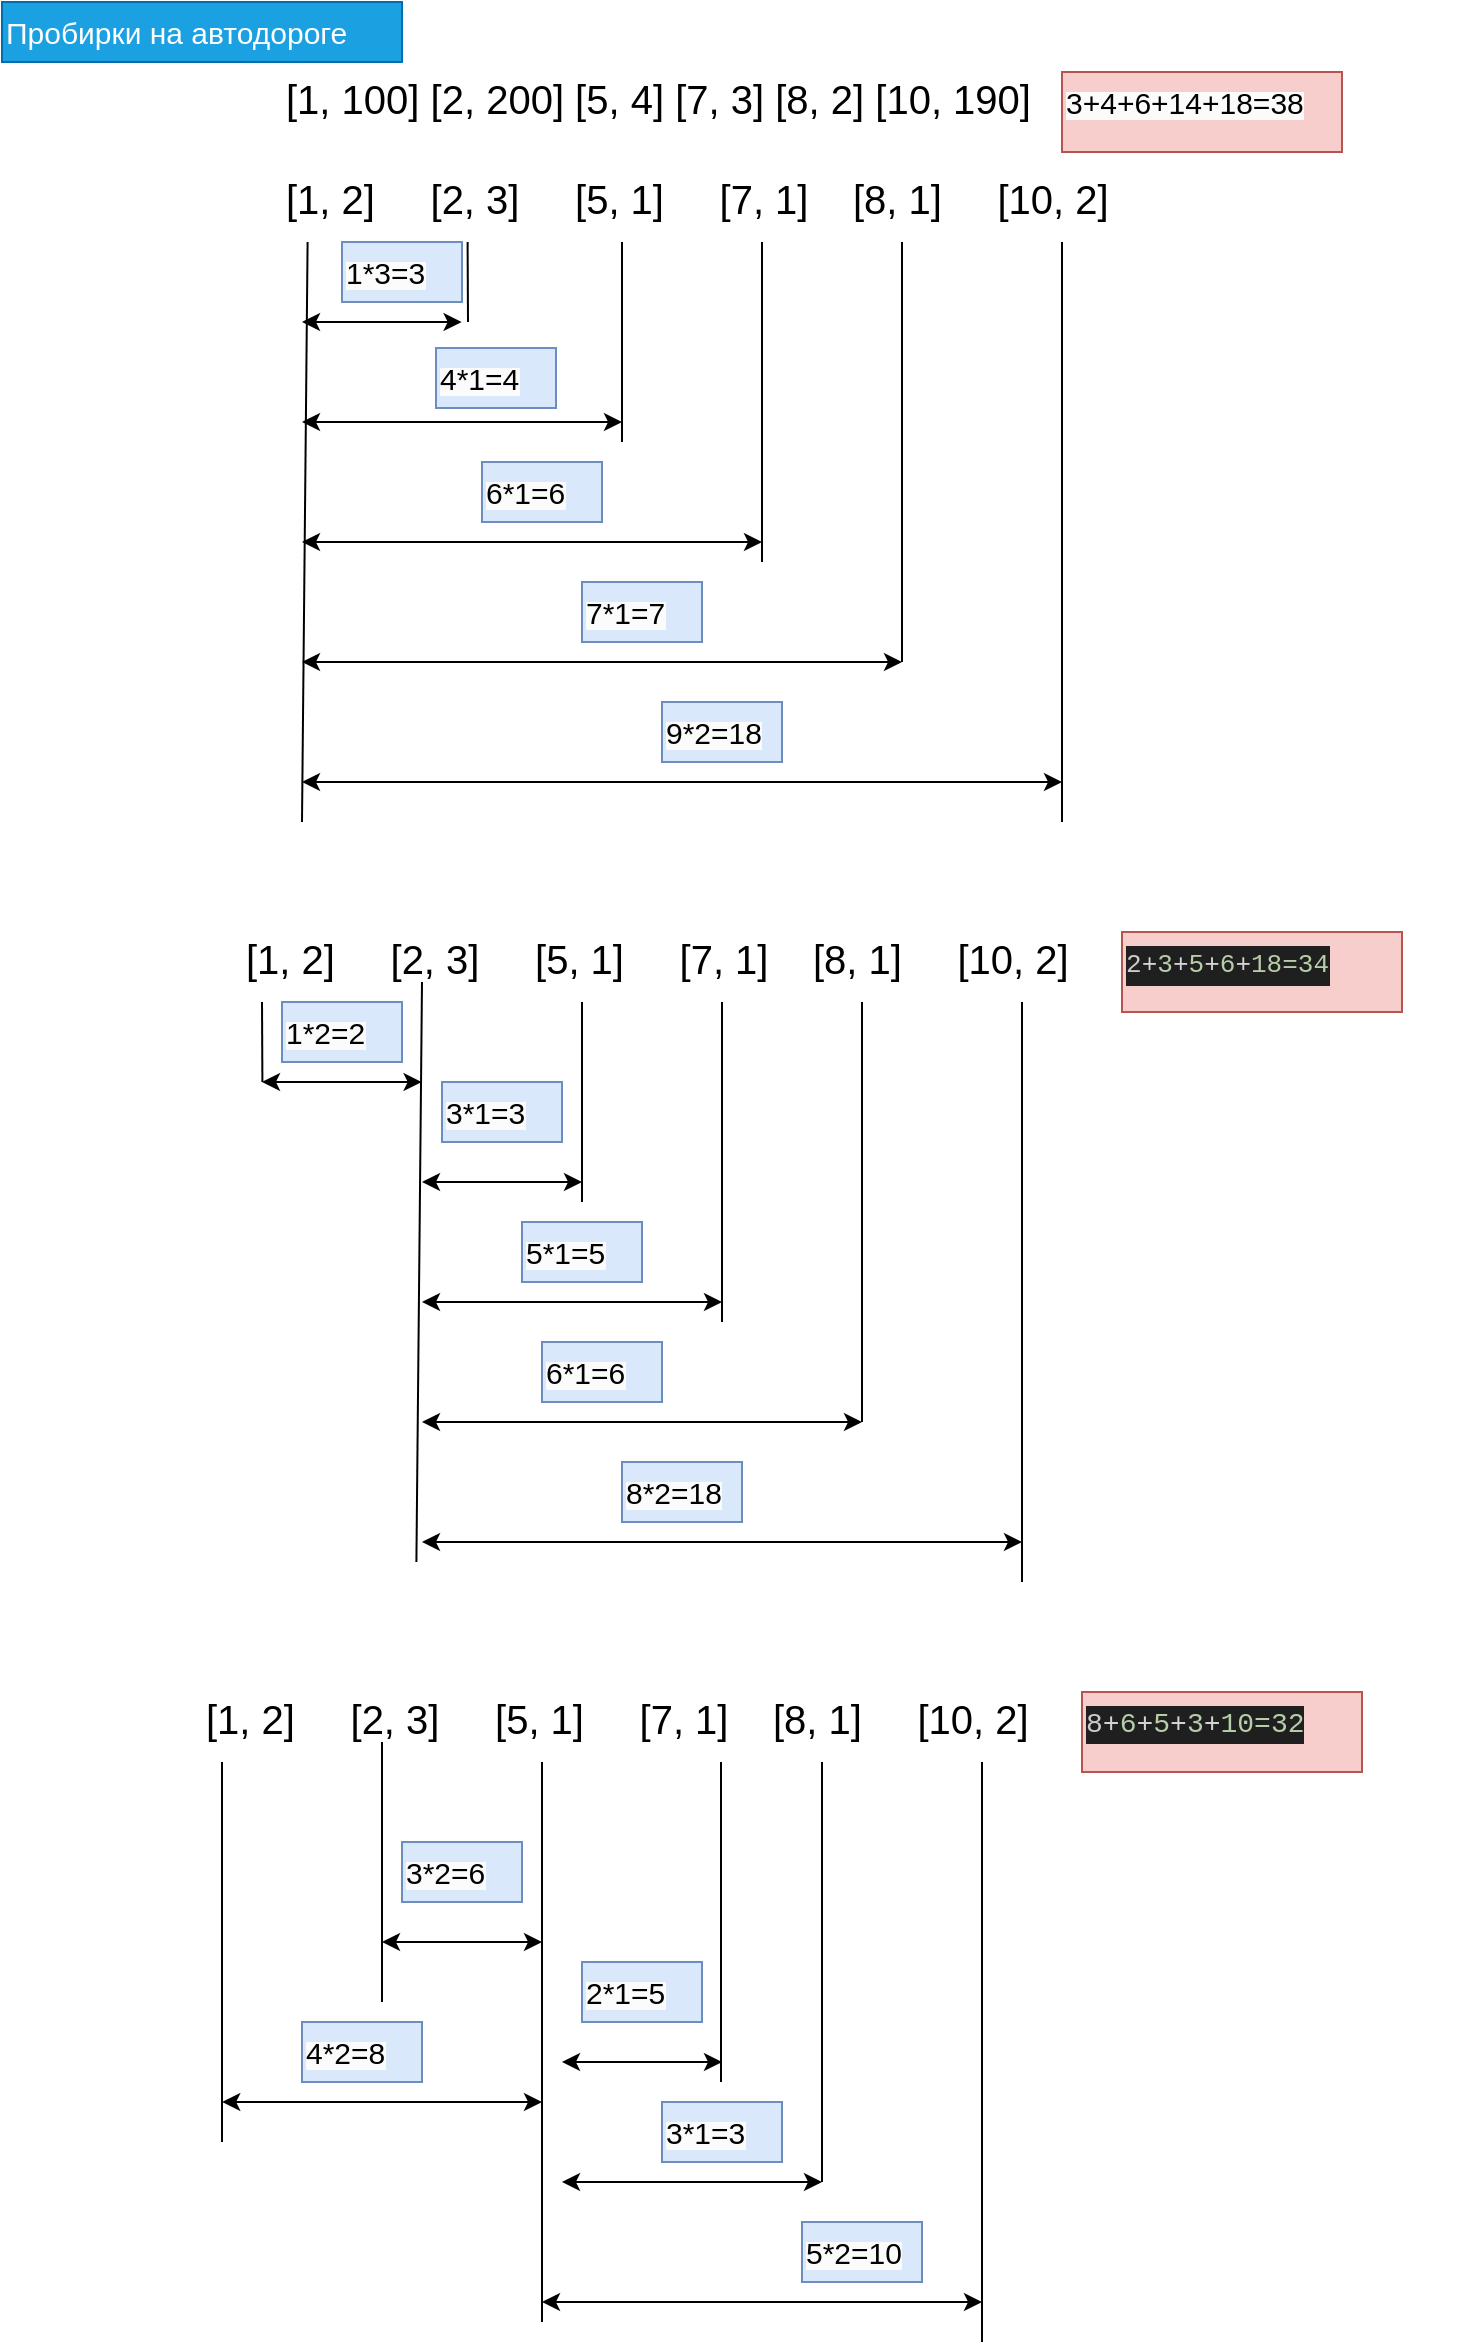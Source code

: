 <mxfile version="23.1.5" type="github">
  <diagram name="Страница — 1" id="vX_b4G22PCWqg7OfJzsh">
    <mxGraphModel dx="1257" dy="620" grid="1" gridSize="10" guides="1" tooltips="1" connect="1" arrows="1" fold="1" page="1" pageScale="1" pageWidth="827" pageHeight="1169" math="0" shadow="0">
      <root>
        <mxCell id="0" />
        <mxCell id="1" parent="0" />
        <mxCell id="O3aZTYLzmlCZIFBhzbSR-2" value="[1, 100] [2, 200] [5, 4] [7, 3] [8, 2] [10, 190]" style="text;whiteSpace=wrap;fontSize=20;" vertex="1" parent="1">
          <mxGeometry x="140" y="40" width="600" height="50" as="geometry" />
        </mxCell>
        <mxCell id="O3aZTYLzmlCZIFBhzbSR-3" value="[1, 2]     [2, 3]     [5, 1]     [7, 1]    [8, 1]     [10, 2]" style="text;whiteSpace=wrap;fontSize=20;" vertex="1" parent="1">
          <mxGeometry x="140" y="90" width="600" height="50" as="geometry" />
        </mxCell>
        <mxCell id="O3aZTYLzmlCZIFBhzbSR-5" value="" style="endArrow=classic;startArrow=classic;html=1;rounded=0;exitX=0.017;exitY=1.04;exitDx=0;exitDy=0;exitPerimeter=0;movable=0;resizable=0;rotatable=0;deletable=0;editable=0;locked=1;connectable=0;" edge="1" parent="1">
          <mxGeometry width="50" height="50" relative="1" as="geometry">
            <mxPoint x="150.0" y="170" as="sourcePoint" />
            <mxPoint x="229.8" y="170" as="targetPoint" />
          </mxGeometry>
        </mxCell>
        <mxCell id="O3aZTYLzmlCZIFBhzbSR-6" value="" style="endArrow=none;html=1;rounded=0;entryX=0.038;entryY=1.08;entryDx=0;entryDy=0;entryPerimeter=0;movable=0;resizable=0;rotatable=0;deletable=0;editable=0;locked=1;connectable=0;" edge="1" parent="1">
          <mxGeometry width="50" height="50" relative="1" as="geometry">
            <mxPoint x="150" y="420" as="sourcePoint" />
            <mxPoint x="152.8" y="130" as="targetPoint" />
          </mxGeometry>
        </mxCell>
        <mxCell id="O3aZTYLzmlCZIFBhzbSR-7" value="" style="endArrow=none;html=1;rounded=0;entryX=0.038;entryY=1.08;entryDx=0;entryDy=0;entryPerimeter=0;movable=0;resizable=0;rotatable=0;deletable=0;editable=0;locked=1;connectable=0;" edge="1" parent="1">
          <mxGeometry width="50" height="50" relative="1" as="geometry">
            <mxPoint x="233" y="170" as="sourcePoint" />
            <mxPoint x="232.8" y="130" as="targetPoint" />
          </mxGeometry>
        </mxCell>
        <mxCell id="O3aZTYLzmlCZIFBhzbSR-8" value="" style="endArrow=none;html=1;rounded=0;entryX=0.038;entryY=1.08;entryDx=0;entryDy=0;entryPerimeter=0;movable=0;resizable=0;rotatable=0;deletable=0;editable=0;locked=1;connectable=0;" edge="1" parent="1">
          <mxGeometry width="50" height="50" relative="1" as="geometry">
            <mxPoint x="310" y="230" as="sourcePoint" />
            <mxPoint x="310.0" y="130" as="targetPoint" />
          </mxGeometry>
        </mxCell>
        <mxCell id="O3aZTYLzmlCZIFBhzbSR-9" value="" style="endArrow=none;html=1;rounded=0;entryX=0.038;entryY=1.08;entryDx=0;entryDy=0;entryPerimeter=0;movable=0;resizable=0;rotatable=0;deletable=0;editable=0;locked=1;connectable=0;" edge="1" parent="1">
          <mxGeometry width="50" height="50" relative="1" as="geometry">
            <mxPoint x="380" y="290" as="sourcePoint" />
            <mxPoint x="380.0" y="130" as="targetPoint" />
          </mxGeometry>
        </mxCell>
        <mxCell id="O3aZTYLzmlCZIFBhzbSR-10" value="" style="endArrow=none;html=1;rounded=0;entryX=0.038;entryY=1.08;entryDx=0;entryDy=0;entryPerimeter=0;movable=0;resizable=0;rotatable=0;deletable=0;editable=0;locked=1;connectable=0;" edge="1" parent="1">
          <mxGeometry width="50" height="50" relative="1" as="geometry">
            <mxPoint x="450" y="340" as="sourcePoint" />
            <mxPoint x="450.0" y="130" as="targetPoint" />
          </mxGeometry>
        </mxCell>
        <mxCell id="O3aZTYLzmlCZIFBhzbSR-11" value="" style="endArrow=none;html=1;rounded=0;entryX=0.038;entryY=1.08;entryDx=0;entryDy=0;entryPerimeter=0;movable=0;resizable=0;rotatable=0;deletable=0;editable=0;locked=1;connectable=0;" edge="1" parent="1">
          <mxGeometry width="50" height="50" relative="1" as="geometry">
            <mxPoint x="530" y="420" as="sourcePoint" />
            <mxPoint x="530" y="130" as="targetPoint" />
          </mxGeometry>
        </mxCell>
        <mxCell id="O3aZTYLzmlCZIFBhzbSR-12" value="" style="endArrow=classic;startArrow=classic;html=1;rounded=0;exitX=0.017;exitY=1.04;exitDx=0;exitDy=0;exitPerimeter=0;movable=0;resizable=0;rotatable=0;deletable=0;editable=0;locked=1;connectable=0;" edge="1" parent="1">
          <mxGeometry width="50" height="50" relative="1" as="geometry">
            <mxPoint x="150.0" y="220" as="sourcePoint" />
            <mxPoint x="310" y="220" as="targetPoint" />
          </mxGeometry>
        </mxCell>
        <mxCell id="O3aZTYLzmlCZIFBhzbSR-13" value="" style="endArrow=classic;startArrow=classic;html=1;rounded=0;exitX=0.017;exitY=1.04;exitDx=0;exitDy=0;exitPerimeter=0;movable=0;resizable=0;rotatable=0;deletable=0;editable=0;locked=1;connectable=0;" edge="1" parent="1">
          <mxGeometry width="50" height="50" relative="1" as="geometry">
            <mxPoint x="150.0" y="280" as="sourcePoint" />
            <mxPoint x="380" y="280" as="targetPoint" />
          </mxGeometry>
        </mxCell>
        <mxCell id="O3aZTYLzmlCZIFBhzbSR-14" value="" style="endArrow=classic;startArrow=classic;html=1;rounded=0;exitX=0.017;exitY=1.04;exitDx=0;exitDy=0;exitPerimeter=0;movable=0;resizable=0;rotatable=0;deletable=0;editable=0;locked=1;connectable=0;" edge="1" parent="1">
          <mxGeometry width="50" height="50" relative="1" as="geometry">
            <mxPoint x="150.0" y="340" as="sourcePoint" />
            <mxPoint x="450" y="340" as="targetPoint" />
          </mxGeometry>
        </mxCell>
        <mxCell id="O3aZTYLzmlCZIFBhzbSR-15" value="" style="endArrow=classic;startArrow=classic;html=1;rounded=0;exitX=0.017;exitY=1.04;exitDx=0;exitDy=0;exitPerimeter=0;movable=0;resizable=0;rotatable=0;deletable=0;editable=0;locked=1;connectable=0;" edge="1" parent="1">
          <mxGeometry width="50" height="50" relative="1" as="geometry">
            <mxPoint x="150.0" y="400" as="sourcePoint" />
            <mxPoint x="530" y="400" as="targetPoint" />
          </mxGeometry>
        </mxCell>
        <mxCell id="O3aZTYLzmlCZIFBhzbSR-16" value="&lt;span style=&quot;color: rgb(0, 0, 0); font-family: Helvetica; font-style: normal; font-variant-ligatures: normal; font-variant-caps: normal; font-weight: 400; letter-spacing: normal; orphans: 2; text-align: left; text-indent: 0px; text-transform: none; widows: 2; word-spacing: 0px; -webkit-text-stroke-width: 0px; background-color: rgb(251, 251, 251); text-decoration-thickness: initial; text-decoration-style: initial; text-decoration-color: initial; float: none; display: inline !important;&quot;&gt;&lt;font style=&quot;font-size: 15px;&quot;&gt;1*3=3&lt;/font&gt;&lt;/span&gt;" style="text;whiteSpace=wrap;html=1;fillColor=#dae8fc;strokeColor=#6c8ebf;movable=0;resizable=0;rotatable=0;deletable=0;editable=0;locked=1;connectable=0;" vertex="1" parent="1">
          <mxGeometry x="170" y="130" width="60" height="30" as="geometry" />
        </mxCell>
        <mxCell id="O3aZTYLzmlCZIFBhzbSR-17" value="&lt;span style=&quot;color: rgb(0, 0, 0); font-family: Helvetica; font-style: normal; font-variant-ligatures: normal; font-variant-caps: normal; font-weight: 400; letter-spacing: normal; orphans: 2; text-align: left; text-indent: 0px; text-transform: none; widows: 2; word-spacing: 0px; -webkit-text-stroke-width: 0px; background-color: rgb(251, 251, 251); text-decoration-thickness: initial; text-decoration-style: initial; text-decoration-color: initial; float: none; display: inline !important;&quot;&gt;&lt;font style=&quot;font-size: 15px;&quot;&gt;6*1=6&lt;/font&gt;&lt;/span&gt;" style="text;whiteSpace=wrap;html=1;fillColor=#dae8fc;strokeColor=#6c8ebf;movable=0;resizable=0;rotatable=0;deletable=0;editable=0;locked=1;connectable=0;" vertex="1" parent="1">
          <mxGeometry x="240" y="240" width="60" height="30" as="geometry" />
        </mxCell>
        <mxCell id="O3aZTYLzmlCZIFBhzbSR-19" value="&lt;span style=&quot;color: rgb(0, 0, 0); font-family: Helvetica; font-style: normal; font-variant-ligatures: normal; font-variant-caps: normal; font-weight: 400; letter-spacing: normal; orphans: 2; text-align: left; text-indent: 0px; text-transform: none; widows: 2; word-spacing: 0px; -webkit-text-stroke-width: 0px; background-color: rgb(251, 251, 251); text-decoration-thickness: initial; text-decoration-style: initial; text-decoration-color: initial; float: none; display: inline !important;&quot;&gt;&lt;font style=&quot;font-size: 15px;&quot;&gt;4*1=4&lt;/font&gt;&lt;/span&gt;" style="text;whiteSpace=wrap;html=1;fillColor=#dae8fc;strokeColor=#6c8ebf;movable=0;resizable=0;rotatable=0;deletable=0;editable=0;locked=1;connectable=0;" vertex="1" parent="1">
          <mxGeometry x="217" y="183" width="60" height="30" as="geometry" />
        </mxCell>
        <mxCell id="O3aZTYLzmlCZIFBhzbSR-20" value="&lt;span style=&quot;color: rgb(0, 0, 0); font-family: Helvetica; font-style: normal; font-variant-ligatures: normal; font-variant-caps: normal; font-weight: 400; letter-spacing: normal; orphans: 2; text-align: left; text-indent: 0px; text-transform: none; widows: 2; word-spacing: 0px; -webkit-text-stroke-width: 0px; background-color: rgb(251, 251, 251); text-decoration-thickness: initial; text-decoration-style: initial; text-decoration-color: initial; float: none; display: inline !important;&quot;&gt;&lt;font style=&quot;font-size: 15px;&quot;&gt;7*1=7&lt;/font&gt;&lt;/span&gt;" style="text;whiteSpace=wrap;html=1;fillColor=#dae8fc;strokeColor=#6c8ebf;movable=0;resizable=0;rotatable=0;deletable=0;editable=0;locked=1;connectable=0;" vertex="1" parent="1">
          <mxGeometry x="290" y="300" width="60" height="30" as="geometry" />
        </mxCell>
        <mxCell id="O3aZTYLzmlCZIFBhzbSR-21" value="&lt;span style=&quot;color: rgb(0, 0, 0); font-family: Helvetica; font-style: normal; font-variant-ligatures: normal; font-variant-caps: normal; font-weight: 400; letter-spacing: normal; orphans: 2; text-align: left; text-indent: 0px; text-transform: none; widows: 2; word-spacing: 0px; -webkit-text-stroke-width: 0px; background-color: rgb(251, 251, 251); text-decoration-thickness: initial; text-decoration-style: initial; text-decoration-color: initial; float: none; display: inline !important;&quot;&gt;&lt;font style=&quot;font-size: 15px;&quot;&gt;9*2=18&lt;/font&gt;&lt;/span&gt;" style="text;whiteSpace=wrap;html=1;fillColor=#dae8fc;strokeColor=#6c8ebf;movable=0;resizable=0;rotatable=0;deletable=0;editable=0;locked=1;connectable=0;" vertex="1" parent="1">
          <mxGeometry x="330" y="360" width="60" height="30" as="geometry" />
        </mxCell>
        <mxCell id="O3aZTYLzmlCZIFBhzbSR-22" value="&lt;span style=&quot;color: rgb(0, 0, 0); font-family: Helvetica; font-style: normal; font-variant-ligatures: normal; font-variant-caps: normal; font-weight: 400; letter-spacing: normal; orphans: 2; text-align: left; text-indent: 0px; text-transform: none; widows: 2; word-spacing: 0px; -webkit-text-stroke-width: 0px; background-color: rgb(251, 251, 251); text-decoration-thickness: initial; text-decoration-style: initial; text-decoration-color: initial; float: none; display: inline !important;&quot;&gt;&lt;font style=&quot;font-size: 15px;&quot;&gt;3+4+6+14+18=38&lt;/font&gt;&lt;/span&gt;" style="text;whiteSpace=wrap;html=1;fillColor=#f8cecc;strokeColor=#b85450;movable=0;resizable=0;rotatable=0;deletable=0;editable=0;locked=1;connectable=0;" vertex="1" parent="1">
          <mxGeometry x="530" y="45" width="140" height="40" as="geometry" />
        </mxCell>
        <mxCell id="O3aZTYLzmlCZIFBhzbSR-24" value="[1, 2]     [2, 3]     [5, 1]     [7, 1]    [8, 1]     [10, 2]" style="text;whiteSpace=wrap;fontSize=20;movable=1;resizable=1;rotatable=1;deletable=1;editable=1;locked=0;connectable=1;" vertex="1" parent="1">
          <mxGeometry x="120" y="470" width="600" height="50" as="geometry" />
        </mxCell>
        <mxCell id="O3aZTYLzmlCZIFBhzbSR-25" value="" style="endArrow=classic;startArrow=classic;html=1;rounded=0;exitX=0.017;exitY=1.04;exitDx=0;exitDy=0;exitPerimeter=0;movable=1;resizable=1;rotatable=1;deletable=1;editable=1;locked=0;connectable=1;" edge="1" parent="1">
          <mxGeometry width="50" height="50" relative="1" as="geometry">
            <mxPoint x="130.0" y="550" as="sourcePoint" />
            <mxPoint x="209.8" y="550" as="targetPoint" />
          </mxGeometry>
        </mxCell>
        <mxCell id="O3aZTYLzmlCZIFBhzbSR-26" value="" style="endArrow=none;html=1;rounded=0;entryX=0.038;entryY=1.08;entryDx=0;entryDy=0;entryPerimeter=0;movable=1;resizable=1;rotatable=1;deletable=1;editable=1;locked=0;connectable=1;" edge="1" parent="1">
          <mxGeometry width="50" height="50" relative="1" as="geometry">
            <mxPoint x="207.2" y="790" as="sourcePoint" />
            <mxPoint x="210.0" y="500" as="targetPoint" />
          </mxGeometry>
        </mxCell>
        <mxCell id="O3aZTYLzmlCZIFBhzbSR-27" value="" style="endArrow=none;html=1;rounded=0;entryX=0.038;entryY=1.08;entryDx=0;entryDy=0;entryPerimeter=0;movable=1;resizable=1;rotatable=1;deletable=1;editable=1;locked=0;connectable=1;" edge="1" parent="1">
          <mxGeometry width="50" height="50" relative="1" as="geometry">
            <mxPoint x="130.2" y="550" as="sourcePoint" />
            <mxPoint x="130.0" y="510" as="targetPoint" />
          </mxGeometry>
        </mxCell>
        <mxCell id="O3aZTYLzmlCZIFBhzbSR-28" value="" style="endArrow=none;html=1;rounded=0;entryX=0.038;entryY=1.08;entryDx=0;entryDy=0;entryPerimeter=0;movable=1;resizable=1;rotatable=1;deletable=1;editable=1;locked=0;connectable=1;" edge="1" parent="1">
          <mxGeometry width="50" height="50" relative="1" as="geometry">
            <mxPoint x="290" y="610" as="sourcePoint" />
            <mxPoint x="290.0" y="510" as="targetPoint" />
          </mxGeometry>
        </mxCell>
        <mxCell id="O3aZTYLzmlCZIFBhzbSR-29" value="" style="endArrow=none;html=1;rounded=0;entryX=0.038;entryY=1.08;entryDx=0;entryDy=0;entryPerimeter=0;movable=1;resizable=1;rotatable=1;deletable=1;editable=1;locked=0;connectable=1;" edge="1" parent="1">
          <mxGeometry width="50" height="50" relative="1" as="geometry">
            <mxPoint x="360" y="670" as="sourcePoint" />
            <mxPoint x="360.0" y="510" as="targetPoint" />
          </mxGeometry>
        </mxCell>
        <mxCell id="O3aZTYLzmlCZIFBhzbSR-30" value="" style="endArrow=none;html=1;rounded=0;entryX=0.038;entryY=1.08;entryDx=0;entryDy=0;entryPerimeter=0;movable=1;resizable=1;rotatable=1;deletable=1;editable=1;locked=0;connectable=1;" edge="1" parent="1">
          <mxGeometry width="50" height="50" relative="1" as="geometry">
            <mxPoint x="430" y="720" as="sourcePoint" />
            <mxPoint x="430.0" y="510" as="targetPoint" />
          </mxGeometry>
        </mxCell>
        <mxCell id="O3aZTYLzmlCZIFBhzbSR-31" value="" style="endArrow=none;html=1;rounded=0;entryX=0.038;entryY=1.08;entryDx=0;entryDy=0;entryPerimeter=0;movable=1;resizable=1;rotatable=1;deletable=1;editable=1;locked=0;connectable=1;" edge="1" parent="1">
          <mxGeometry width="50" height="50" relative="1" as="geometry">
            <mxPoint x="510" y="800" as="sourcePoint" />
            <mxPoint x="510" y="510" as="targetPoint" />
          </mxGeometry>
        </mxCell>
        <mxCell id="O3aZTYLzmlCZIFBhzbSR-32" value="" style="endArrow=classic;startArrow=classic;html=1;rounded=0;movable=1;resizable=1;rotatable=1;deletable=1;editable=1;locked=0;connectable=1;" edge="1" parent="1">
          <mxGeometry width="50" height="50" relative="1" as="geometry">
            <mxPoint x="210" y="600" as="sourcePoint" />
            <mxPoint x="290" y="600" as="targetPoint" />
          </mxGeometry>
        </mxCell>
        <mxCell id="O3aZTYLzmlCZIFBhzbSR-33" value="" style="endArrow=classic;startArrow=classic;html=1;rounded=0;movable=1;resizable=1;rotatable=1;deletable=1;editable=1;locked=0;connectable=1;" edge="1" parent="1">
          <mxGeometry width="50" height="50" relative="1" as="geometry">
            <mxPoint x="210" y="660" as="sourcePoint" />
            <mxPoint x="360" y="660" as="targetPoint" />
          </mxGeometry>
        </mxCell>
        <mxCell id="O3aZTYLzmlCZIFBhzbSR-34" value="" style="endArrow=classic;startArrow=classic;html=1;rounded=0;movable=1;resizable=1;rotatable=1;deletable=1;editable=1;locked=0;connectable=1;" edge="1" parent="1">
          <mxGeometry width="50" height="50" relative="1" as="geometry">
            <mxPoint x="210" y="720" as="sourcePoint" />
            <mxPoint x="430" y="720" as="targetPoint" />
          </mxGeometry>
        </mxCell>
        <mxCell id="O3aZTYLzmlCZIFBhzbSR-35" value="" style="endArrow=classic;startArrow=classic;html=1;rounded=0;movable=1;resizable=1;rotatable=1;deletable=1;editable=1;locked=0;connectable=1;" edge="1" parent="1">
          <mxGeometry width="50" height="50" relative="1" as="geometry">
            <mxPoint x="210" y="780" as="sourcePoint" />
            <mxPoint x="510" y="780" as="targetPoint" />
          </mxGeometry>
        </mxCell>
        <mxCell id="O3aZTYLzmlCZIFBhzbSR-36" value="&lt;span style=&quot;color: rgb(0, 0, 0); font-family: Helvetica; font-style: normal; font-variant-ligatures: normal; font-variant-caps: normal; font-weight: 400; letter-spacing: normal; orphans: 2; text-align: left; text-indent: 0px; text-transform: none; widows: 2; word-spacing: 0px; -webkit-text-stroke-width: 0px; background-color: rgb(251, 251, 251); text-decoration-thickness: initial; text-decoration-style: initial; text-decoration-color: initial; float: none; display: inline !important;&quot;&gt;&lt;font style=&quot;font-size: 15px;&quot;&gt;1*2=2&lt;/font&gt;&lt;/span&gt;" style="text;whiteSpace=wrap;html=1;fillColor=#dae8fc;strokeColor=#6c8ebf;movable=1;resizable=1;rotatable=1;deletable=1;editable=1;locked=0;connectable=1;" vertex="1" parent="1">
          <mxGeometry x="140" y="510" width="60" height="30" as="geometry" />
        </mxCell>
        <mxCell id="O3aZTYLzmlCZIFBhzbSR-37" value="&lt;span style=&quot;color: rgb(0, 0, 0); font-family: Helvetica; font-style: normal; font-variant-ligatures: normal; font-variant-caps: normal; font-weight: 400; letter-spacing: normal; orphans: 2; text-align: left; text-indent: 0px; text-transform: none; widows: 2; word-spacing: 0px; -webkit-text-stroke-width: 0px; background-color: rgb(251, 251, 251); text-decoration-thickness: initial; text-decoration-style: initial; text-decoration-color: initial; float: none; display: inline !important;&quot;&gt;&lt;font style=&quot;font-size: 15px;&quot;&gt;5*1=5&lt;/font&gt;&lt;/span&gt;" style="text;whiteSpace=wrap;html=1;fillColor=#dae8fc;strokeColor=#6c8ebf;movable=1;resizable=1;rotatable=1;deletable=1;editable=1;locked=0;connectable=1;" vertex="1" parent="1">
          <mxGeometry x="260" y="620" width="60" height="30" as="geometry" />
        </mxCell>
        <mxCell id="O3aZTYLzmlCZIFBhzbSR-38" value="&lt;span style=&quot;color: rgb(0, 0, 0); font-family: Helvetica; font-style: normal; font-variant-ligatures: normal; font-variant-caps: normal; font-weight: 400; letter-spacing: normal; orphans: 2; text-align: left; text-indent: 0px; text-transform: none; widows: 2; word-spacing: 0px; -webkit-text-stroke-width: 0px; background-color: rgb(251, 251, 251); text-decoration-thickness: initial; text-decoration-style: initial; text-decoration-color: initial; float: none; display: inline !important;&quot;&gt;&lt;font style=&quot;font-size: 15px;&quot;&gt;3*1=3&lt;/font&gt;&lt;/span&gt;" style="text;whiteSpace=wrap;html=1;fillColor=#dae8fc;strokeColor=#6c8ebf;movable=1;resizable=1;rotatable=1;deletable=1;editable=1;locked=0;connectable=1;" vertex="1" parent="1">
          <mxGeometry x="220" y="550" width="60" height="30" as="geometry" />
        </mxCell>
        <mxCell id="O3aZTYLzmlCZIFBhzbSR-39" value="&lt;span style=&quot;color: rgb(0, 0, 0); font-family: Helvetica; font-style: normal; font-variant-ligatures: normal; font-variant-caps: normal; font-weight: 400; letter-spacing: normal; orphans: 2; text-align: left; text-indent: 0px; text-transform: none; widows: 2; word-spacing: 0px; -webkit-text-stroke-width: 0px; background-color: rgb(251, 251, 251); text-decoration-thickness: initial; text-decoration-style: initial; text-decoration-color: initial; float: none; display: inline !important;&quot;&gt;&lt;font style=&quot;font-size: 15px;&quot;&gt;6*1=6&lt;/font&gt;&lt;/span&gt;" style="text;whiteSpace=wrap;html=1;fillColor=#dae8fc;strokeColor=#6c8ebf;movable=1;resizable=1;rotatable=1;deletable=1;editable=1;locked=0;connectable=1;" vertex="1" parent="1">
          <mxGeometry x="270" y="680" width="60" height="30" as="geometry" />
        </mxCell>
        <mxCell id="O3aZTYLzmlCZIFBhzbSR-40" value="&lt;span style=&quot;color: rgb(0, 0, 0); font-family: Helvetica; font-style: normal; font-variant-ligatures: normal; font-variant-caps: normal; font-weight: 400; letter-spacing: normal; orphans: 2; text-align: left; text-indent: 0px; text-transform: none; widows: 2; word-spacing: 0px; -webkit-text-stroke-width: 0px; background-color: rgb(251, 251, 251); text-decoration-thickness: initial; text-decoration-style: initial; text-decoration-color: initial; float: none; display: inline !important;&quot;&gt;&lt;font style=&quot;font-size: 15px;&quot;&gt;8*2=18&lt;/font&gt;&lt;/span&gt;" style="text;whiteSpace=wrap;html=1;fillColor=#dae8fc;strokeColor=#6c8ebf;movable=1;resizable=1;rotatable=1;deletable=1;editable=1;locked=0;connectable=1;" vertex="1" parent="1">
          <mxGeometry x="310" y="740" width="60" height="30" as="geometry" />
        </mxCell>
        <mxCell id="O3aZTYLzmlCZIFBhzbSR-41" value="&lt;div style=&quot;color: rgb(204, 204, 204); background-color: rgb(31, 31, 31); font-family: Consolas, &amp;quot;Courier New&amp;quot;, monospace; line-height: 19px;&quot;&gt;&lt;span style=&quot;font-size: 13px;&quot;&gt;2&lt;span style=&quot;color: #d4d4d4;&quot;&gt;+&lt;/span&gt;&lt;span style=&quot;color: #b5cea8;&quot;&gt;3&lt;/span&gt;&lt;span style=&quot;color: #d4d4d4;&quot;&gt;+&lt;/span&gt;&lt;span style=&quot;color: #b5cea8;&quot;&gt;5&lt;/span&gt;&lt;span style=&quot;color: #d4d4d4;&quot;&gt;+&lt;/span&gt;&lt;span style=&quot;color: #b5cea8;&quot;&gt;6&lt;/span&gt;&lt;span style=&quot;color: #d4d4d4;&quot;&gt;+&lt;/span&gt;&lt;span style=&quot;color: #b5cea8;&quot;&gt;18=34&lt;/span&gt;&lt;/span&gt;&lt;/div&gt;" style="text;whiteSpace=wrap;html=1;fillColor=#f8cecc;strokeColor=#b85450;movable=1;resizable=1;rotatable=1;deletable=1;editable=1;locked=0;connectable=1;" vertex="1" parent="1">
          <mxGeometry x="560" y="475" width="140" height="40" as="geometry" />
        </mxCell>
        <mxCell id="O3aZTYLzmlCZIFBhzbSR-42" value="&lt;span style=&quot;font-size: 15px;&quot;&gt;Пробирки на автодороге&lt;/span&gt;" style="text;whiteSpace=wrap;html=1;fillColor=#1ba1e2;strokeColor=#006EAF;fontColor=#ffffff;" vertex="1" parent="1">
          <mxGeometry y="10" width="200" height="30" as="geometry" />
        </mxCell>
        <mxCell id="O3aZTYLzmlCZIFBhzbSR-80" value="[1, 2]     [2, 3]     [5, 1]     [7, 1]    [8, 1]     [10, 2]" style="text;whiteSpace=wrap;fontSize=20;movable=1;resizable=1;rotatable=1;deletable=1;editable=1;locked=0;connectable=1;" vertex="1" parent="1">
          <mxGeometry x="100" y="850" width="600" height="50" as="geometry" />
        </mxCell>
        <mxCell id="O3aZTYLzmlCZIFBhzbSR-81" value="" style="endArrow=classic;startArrow=classic;html=1;rounded=0;exitX=0.017;exitY=1.04;exitDx=0;exitDy=0;exitPerimeter=0;movable=1;resizable=1;rotatable=1;deletable=1;editable=1;locked=0;connectable=1;" edge="1" parent="1">
          <mxGeometry width="50" height="50" relative="1" as="geometry">
            <mxPoint x="110.1" y="1060" as="sourcePoint" />
            <mxPoint x="270" y="1060" as="targetPoint" />
          </mxGeometry>
        </mxCell>
        <mxCell id="O3aZTYLzmlCZIFBhzbSR-82" value="" style="endArrow=none;html=1;rounded=0;entryX=0.038;entryY=1.08;entryDx=0;entryDy=0;entryPerimeter=0;movable=1;resizable=1;rotatable=1;deletable=1;editable=1;locked=0;connectable=1;" edge="1" parent="1">
          <mxGeometry width="50" height="50" relative="1" as="geometry">
            <mxPoint x="190" y="1010" as="sourcePoint" />
            <mxPoint x="190.0" y="880" as="targetPoint" />
          </mxGeometry>
        </mxCell>
        <mxCell id="O3aZTYLzmlCZIFBhzbSR-83" value="" style="endArrow=none;html=1;rounded=0;entryX=0.038;entryY=1.08;entryDx=0;entryDy=0;entryPerimeter=0;movable=1;resizable=1;rotatable=1;deletable=1;editable=1;locked=0;connectable=1;" edge="1" parent="1">
          <mxGeometry width="50" height="50" relative="1" as="geometry">
            <mxPoint x="110" y="1080" as="sourcePoint" />
            <mxPoint x="110.0" y="890" as="targetPoint" />
          </mxGeometry>
        </mxCell>
        <mxCell id="O3aZTYLzmlCZIFBhzbSR-84" value="" style="endArrow=none;html=1;rounded=0;entryX=0.038;entryY=1.08;entryDx=0;entryDy=0;entryPerimeter=0;movable=1;resizable=1;rotatable=1;deletable=1;editable=1;locked=0;connectable=1;" edge="1" parent="1">
          <mxGeometry width="50" height="50" relative="1" as="geometry">
            <mxPoint x="270" y="1170" as="sourcePoint" />
            <mxPoint x="270.0" y="890" as="targetPoint" />
          </mxGeometry>
        </mxCell>
        <mxCell id="O3aZTYLzmlCZIFBhzbSR-85" value="" style="endArrow=none;html=1;rounded=0;entryX=0.038;entryY=1.08;entryDx=0;entryDy=0;entryPerimeter=0;movable=1;resizable=1;rotatable=1;deletable=1;editable=1;locked=0;connectable=1;" edge="1" parent="1">
          <mxGeometry width="50" height="50" relative="1" as="geometry">
            <mxPoint x="359.5" y="1050" as="sourcePoint" />
            <mxPoint x="359.5" y="890" as="targetPoint" />
          </mxGeometry>
        </mxCell>
        <mxCell id="O3aZTYLzmlCZIFBhzbSR-86" value="" style="endArrow=none;html=1;rounded=0;entryX=0.038;entryY=1.08;entryDx=0;entryDy=0;entryPerimeter=0;movable=1;resizable=1;rotatable=1;deletable=1;editable=1;locked=0;connectable=1;" edge="1" parent="1">
          <mxGeometry width="50" height="50" relative="1" as="geometry">
            <mxPoint x="410" y="1100" as="sourcePoint" />
            <mxPoint x="410.0" y="890" as="targetPoint" />
          </mxGeometry>
        </mxCell>
        <mxCell id="O3aZTYLzmlCZIFBhzbSR-87" value="" style="endArrow=none;html=1;rounded=0;entryX=0.038;entryY=1.08;entryDx=0;entryDy=0;entryPerimeter=0;movable=1;resizable=1;rotatable=1;deletable=1;editable=1;locked=0;connectable=1;" edge="1" parent="1">
          <mxGeometry width="50" height="50" relative="1" as="geometry">
            <mxPoint x="490" y="1180" as="sourcePoint" />
            <mxPoint x="490" y="890" as="targetPoint" />
          </mxGeometry>
        </mxCell>
        <mxCell id="O3aZTYLzmlCZIFBhzbSR-88" value="" style="endArrow=classic;startArrow=classic;html=1;rounded=0;movable=1;resizable=1;rotatable=1;deletable=1;editable=1;locked=0;connectable=1;" edge="1" parent="1">
          <mxGeometry width="50" height="50" relative="1" as="geometry">
            <mxPoint x="190" y="980" as="sourcePoint" />
            <mxPoint x="270" y="980" as="targetPoint" />
          </mxGeometry>
        </mxCell>
        <mxCell id="O3aZTYLzmlCZIFBhzbSR-89" value="" style="endArrow=classic;startArrow=classic;html=1;rounded=0;movable=1;resizable=1;rotatable=1;deletable=1;editable=1;locked=0;connectable=1;" edge="1" parent="1">
          <mxGeometry width="50" height="50" relative="1" as="geometry">
            <mxPoint x="280" y="1040" as="sourcePoint" />
            <mxPoint x="360" y="1040" as="targetPoint" />
          </mxGeometry>
        </mxCell>
        <mxCell id="O3aZTYLzmlCZIFBhzbSR-90" value="" style="endArrow=classic;startArrow=classic;html=1;rounded=0;movable=1;resizable=1;rotatable=1;deletable=1;editable=1;locked=0;connectable=1;" edge="1" parent="1">
          <mxGeometry width="50" height="50" relative="1" as="geometry">
            <mxPoint x="280" y="1100" as="sourcePoint" />
            <mxPoint x="410" y="1100" as="targetPoint" />
          </mxGeometry>
        </mxCell>
        <mxCell id="O3aZTYLzmlCZIFBhzbSR-91" value="" style="endArrow=classic;startArrow=classic;html=1;rounded=0;movable=1;resizable=1;rotatable=1;deletable=1;editable=1;locked=0;connectable=1;" edge="1" parent="1">
          <mxGeometry width="50" height="50" relative="1" as="geometry">
            <mxPoint x="270" y="1160" as="sourcePoint" />
            <mxPoint x="490" y="1160" as="targetPoint" />
          </mxGeometry>
        </mxCell>
        <mxCell id="O3aZTYLzmlCZIFBhzbSR-92" value="&lt;span style=&quot;color: rgb(0, 0, 0); font-family: Helvetica; font-style: normal; font-variant-ligatures: normal; font-variant-caps: normal; font-weight: 400; letter-spacing: normal; orphans: 2; text-align: left; text-indent: 0px; text-transform: none; widows: 2; word-spacing: 0px; -webkit-text-stroke-width: 0px; background-color: rgb(251, 251, 251); text-decoration-thickness: initial; text-decoration-style: initial; text-decoration-color: initial; float: none; display: inline !important;&quot;&gt;&lt;font style=&quot;font-size: 15px;&quot;&gt;4*2=8&lt;/font&gt;&lt;/span&gt;" style="text;whiteSpace=wrap;html=1;fillColor=#dae8fc;strokeColor=#6c8ebf;movable=1;resizable=1;rotatable=1;deletable=1;editable=1;locked=0;connectable=1;" vertex="1" parent="1">
          <mxGeometry x="150" y="1020" width="60" height="30" as="geometry" />
        </mxCell>
        <mxCell id="O3aZTYLzmlCZIFBhzbSR-93" value="&lt;span style=&quot;color: rgb(0, 0, 0); font-family: Helvetica; font-style: normal; font-variant-ligatures: normal; font-variant-caps: normal; font-weight: 400; letter-spacing: normal; orphans: 2; text-align: left; text-indent: 0px; text-transform: none; widows: 2; word-spacing: 0px; -webkit-text-stroke-width: 0px; background-color: rgb(251, 251, 251); text-decoration-thickness: initial; text-decoration-style: initial; text-decoration-color: initial; float: none; display: inline !important;&quot;&gt;&lt;font style=&quot;font-size: 15px;&quot;&gt;2*1=5&lt;/font&gt;&lt;/span&gt;" style="text;whiteSpace=wrap;html=1;fillColor=#dae8fc;strokeColor=#6c8ebf;movable=1;resizable=1;rotatable=1;deletable=1;editable=1;locked=0;connectable=1;" vertex="1" parent="1">
          <mxGeometry x="290" y="990" width="60" height="30" as="geometry" />
        </mxCell>
        <mxCell id="O3aZTYLzmlCZIFBhzbSR-94" value="&lt;span style=&quot;color: rgb(0, 0, 0); font-family: Helvetica; font-style: normal; font-variant-ligatures: normal; font-variant-caps: normal; font-weight: 400; letter-spacing: normal; orphans: 2; text-align: left; text-indent: 0px; text-transform: none; widows: 2; word-spacing: 0px; -webkit-text-stroke-width: 0px; background-color: rgb(251, 251, 251); text-decoration-thickness: initial; text-decoration-style: initial; text-decoration-color: initial; float: none; display: inline !important;&quot;&gt;&lt;font style=&quot;font-size: 15px;&quot;&gt;3*2=6&lt;/font&gt;&lt;/span&gt;" style="text;whiteSpace=wrap;html=1;fillColor=#dae8fc;strokeColor=#6c8ebf;movable=1;resizable=1;rotatable=1;deletable=1;editable=1;locked=0;connectable=1;" vertex="1" parent="1">
          <mxGeometry x="200" y="930" width="60" height="30" as="geometry" />
        </mxCell>
        <mxCell id="O3aZTYLzmlCZIFBhzbSR-95" value="&lt;span style=&quot;color: rgb(0, 0, 0); font-family: Helvetica; font-style: normal; font-variant-ligatures: normal; font-variant-caps: normal; font-weight: 400; letter-spacing: normal; orphans: 2; text-align: left; text-indent: 0px; text-transform: none; widows: 2; word-spacing: 0px; -webkit-text-stroke-width: 0px; background-color: rgb(251, 251, 251); text-decoration-thickness: initial; text-decoration-style: initial; text-decoration-color: initial; float: none; display: inline !important;&quot;&gt;&lt;font style=&quot;font-size: 15px;&quot;&gt;3*1=3&lt;/font&gt;&lt;/span&gt;" style="text;whiteSpace=wrap;html=1;fillColor=#dae8fc;strokeColor=#6c8ebf;movable=1;resizable=1;rotatable=1;deletable=1;editable=1;locked=0;connectable=1;" vertex="1" parent="1">
          <mxGeometry x="330" y="1060" width="60" height="30" as="geometry" />
        </mxCell>
        <mxCell id="O3aZTYLzmlCZIFBhzbSR-96" value="&lt;span style=&quot;color: rgb(0, 0, 0); font-family: Helvetica; font-style: normal; font-variant-ligatures: normal; font-variant-caps: normal; font-weight: 400; letter-spacing: normal; orphans: 2; text-align: left; text-indent: 0px; text-transform: none; widows: 2; word-spacing: 0px; -webkit-text-stroke-width: 0px; background-color: rgb(251, 251, 251); text-decoration-thickness: initial; text-decoration-style: initial; text-decoration-color: initial; float: none; display: inline !important;&quot;&gt;&lt;font style=&quot;font-size: 15px;&quot;&gt;5*2=10&lt;/font&gt;&lt;/span&gt;" style="text;whiteSpace=wrap;html=1;fillColor=#dae8fc;strokeColor=#6c8ebf;movable=1;resizable=1;rotatable=1;deletable=1;editable=1;locked=0;connectable=1;" vertex="1" parent="1">
          <mxGeometry x="400" y="1120" width="60" height="30" as="geometry" />
        </mxCell>
        <mxCell id="O3aZTYLzmlCZIFBhzbSR-97" value="&lt;div style=&quot;color: rgb(204, 204, 204); background-color: rgb(31, 31, 31); font-family: Consolas, &amp;quot;Courier New&amp;quot;, monospace; line-height: 19px;&quot;&gt;&lt;div style=&quot;font-size: 14px; line-height: 19px;&quot;&gt;8&lt;span style=&quot;color: #d4d4d4;&quot;&gt;+&lt;/span&gt;&lt;span style=&quot;color: #b5cea8;&quot;&gt;6&lt;/span&gt;&lt;span style=&quot;color: #d4d4d4;&quot;&gt;+&lt;/span&gt;&lt;span style=&quot;color: #b5cea8;&quot;&gt;5&lt;/span&gt;&lt;span style=&quot;color: #d4d4d4;&quot;&gt;+&lt;/span&gt;&lt;span style=&quot;color: #b5cea8;&quot;&gt;3&lt;/span&gt;&lt;span style=&quot;color: #d4d4d4;&quot;&gt;+&lt;/span&gt;&lt;span style=&quot;color: #b5cea8;&quot;&gt;10=32&lt;/span&gt;&lt;/div&gt;&lt;/div&gt;" style="text;whiteSpace=wrap;html=1;fillColor=#f8cecc;strokeColor=#b85450;movable=1;resizable=1;rotatable=1;deletable=1;editable=1;locked=0;connectable=1;" vertex="1" parent="1">
          <mxGeometry x="540" y="855" width="140" height="40" as="geometry" />
        </mxCell>
      </root>
    </mxGraphModel>
  </diagram>
</mxfile>
